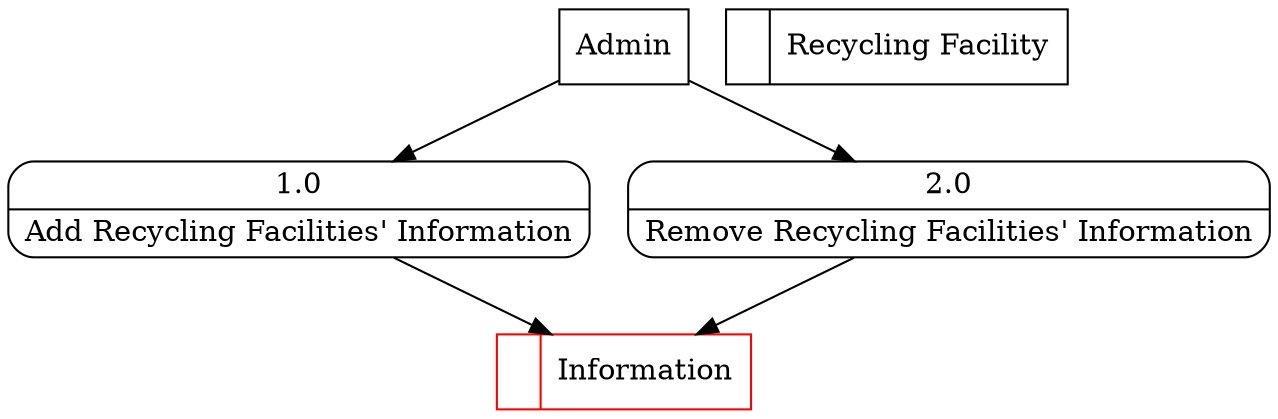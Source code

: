 digraph dfd2{ 
node[shape=record]
200 [label="<f0>  |<f1> Information " color=red];
201 [label="<f0>  |<f1> Recycling Facility " ];
202 [label="Admin" shape=box];
203 [label="{<f0> 1.0|<f1> Add Recycling Facilities' Information }" shape=Mrecord];
204 [label="{<f0> 2.0|<f1> Remove Recycling Facilities' Information }" shape=Mrecord];
202 -> 203
202 -> 204
203 -> 200
204 -> 200
}